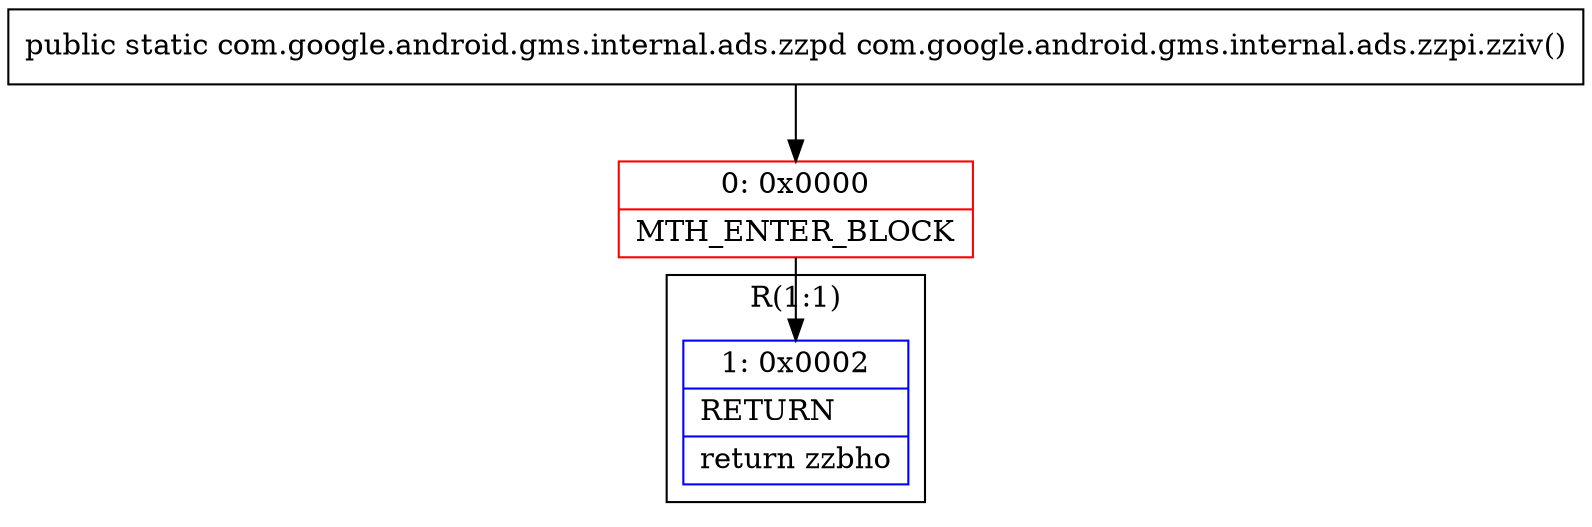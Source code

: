 digraph "CFG forcom.google.android.gms.internal.ads.zzpi.zziv()Lcom\/google\/android\/gms\/internal\/ads\/zzpd;" {
subgraph cluster_Region_1872756051 {
label = "R(1:1)";
node [shape=record,color=blue];
Node_1 [shape=record,label="{1\:\ 0x0002|RETURN\l|return zzbho\l}"];
}
Node_0 [shape=record,color=red,label="{0\:\ 0x0000|MTH_ENTER_BLOCK\l}"];
MethodNode[shape=record,label="{public static com.google.android.gms.internal.ads.zzpd com.google.android.gms.internal.ads.zzpi.zziv() }"];
MethodNode -> Node_0;
Node_0 -> Node_1;
}

